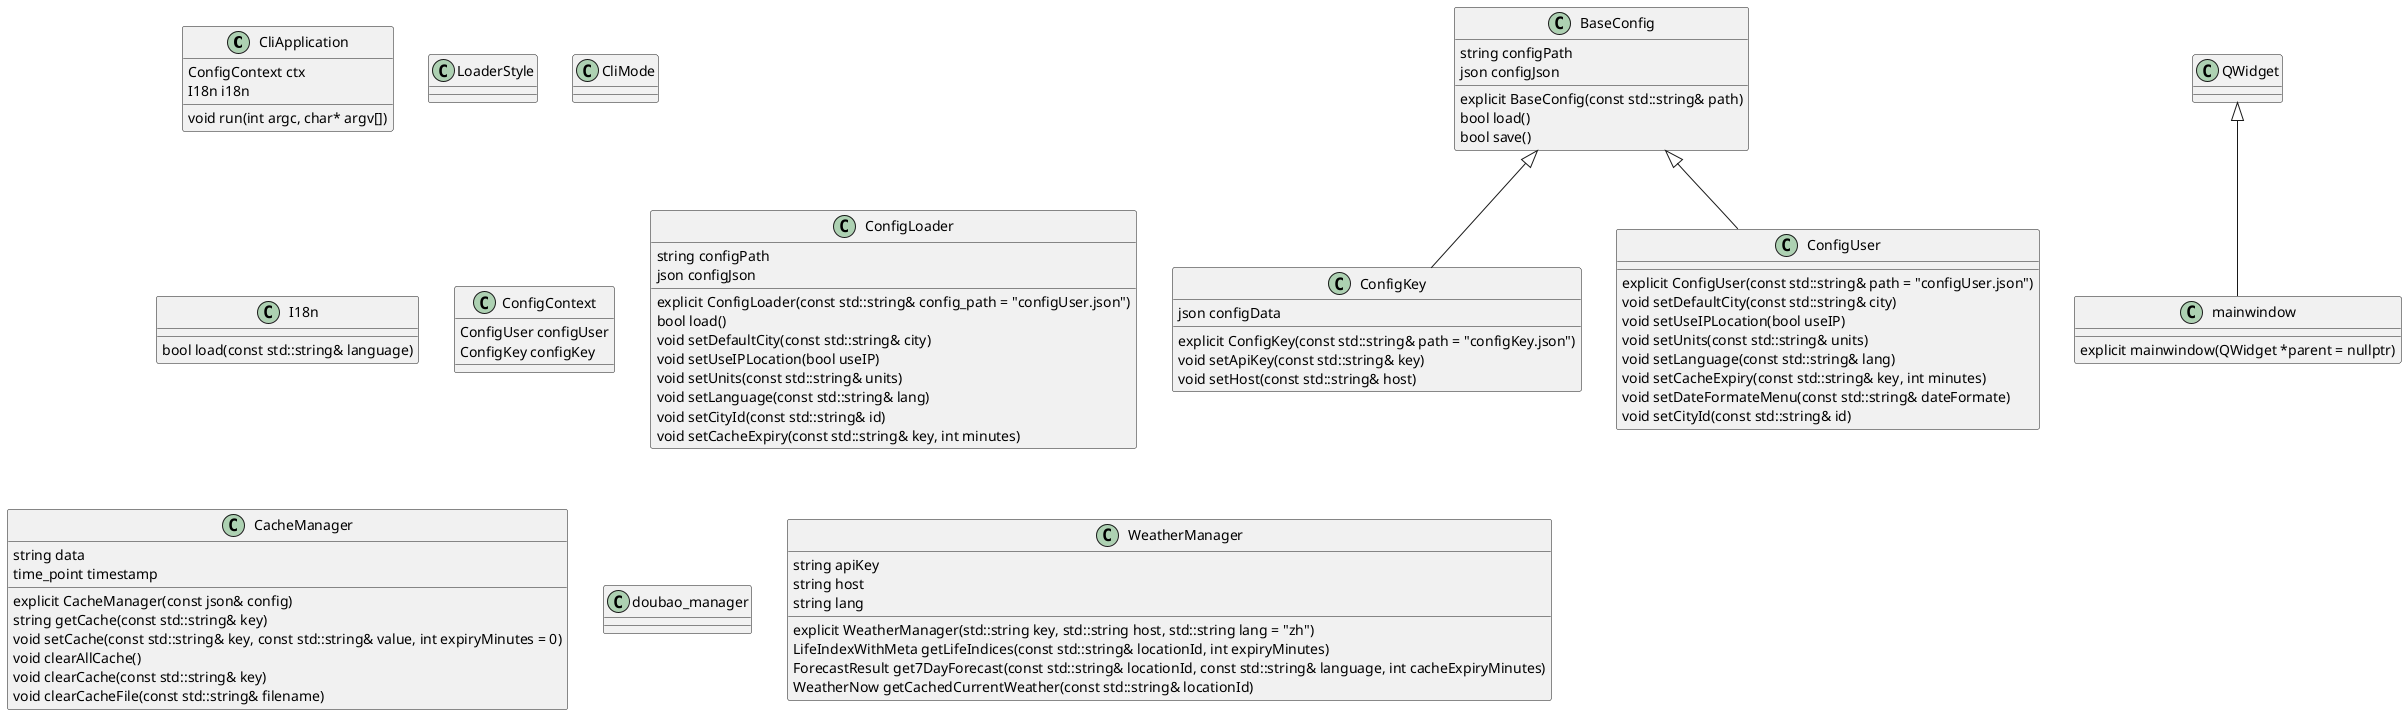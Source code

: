 @startuml
skinparam classAttributeIconSize 0
class CliApplication {
  ConfigContext ctx
  I18n i18n
  void run(int argc, char* argv[])
}
class LoaderStyle {
}
class CliMode {
}
class I18n {
  bool load(const std::string& language)
}
class BaseConfig {
  string configPath
  json configJson
  explicit BaseConfig(const std::string& path)
  bool load()
  bool save()
}
class ConfigContext {
  ConfigUser configUser
  ConfigKey configKey
}
class ConfigKey extends BaseConfig {
  json configData
  explicit ConfigKey(const std::string& path = "configKey.json")
  void setApiKey(const std::string& key)
  void setHost(const std::string& host)
}
class ConfigLoader {
  string configPath
  json configJson
  explicit ConfigLoader(const std::string& config_path = "configUser.json")
  bool load()
  void setDefaultCity(const std::string& city)
  void setUseIPLocation(bool useIP)
  void setUnits(const std::string& units)
  void setLanguage(const std::string& lang)
  void setCityId(const std::string& id)
  void setCacheExpiry(const std::string& key, int minutes)
}
class ConfigUser extends BaseConfig {
  explicit ConfigUser(const std::string& path = "configUser.json")
  void setDefaultCity(const std::string& city)
  void setUseIPLocation(bool useIP)
  void setUnits(const std::string& units)
  void setLanguage(const std::string& lang)
  void setCacheExpiry(const std::string& key, int minutes)
  void setDateFormateMenu(const std::string& dateFormate)
  void setCityId(const std::string& id)
}
class CacheManager {
  string data
  time_point timestamp
  explicit CacheManager(const json& config)
  string getCache(const std::string& key)
  void setCache(const std::string& key, const std::string& value, int expiryMinutes = 0)
  void clearAllCache()
  void clearCache(const std::string& key)
  void clearCacheFile(const std::string& filename)
}
class doubao_manager {
}
class WeatherManager {
  string apiKey
  string host
  string lang
  explicit WeatherManager(std::string key, std::string host, std::string lang = "zh")
  LifeIndexWithMeta getLifeIndices(const std::string& locationId, int expiryMinutes)
  ForecastResult get7DayForecast(const std::string& locationId, const std::string& language, int cacheExpiryMinutes)
  WeatherNow getCachedCurrentWeather(const std::string& locationId)
}
class mainwindow extends QWidget {
  explicit mainwindow(QWidget *parent = nullptr)
}
@enduml